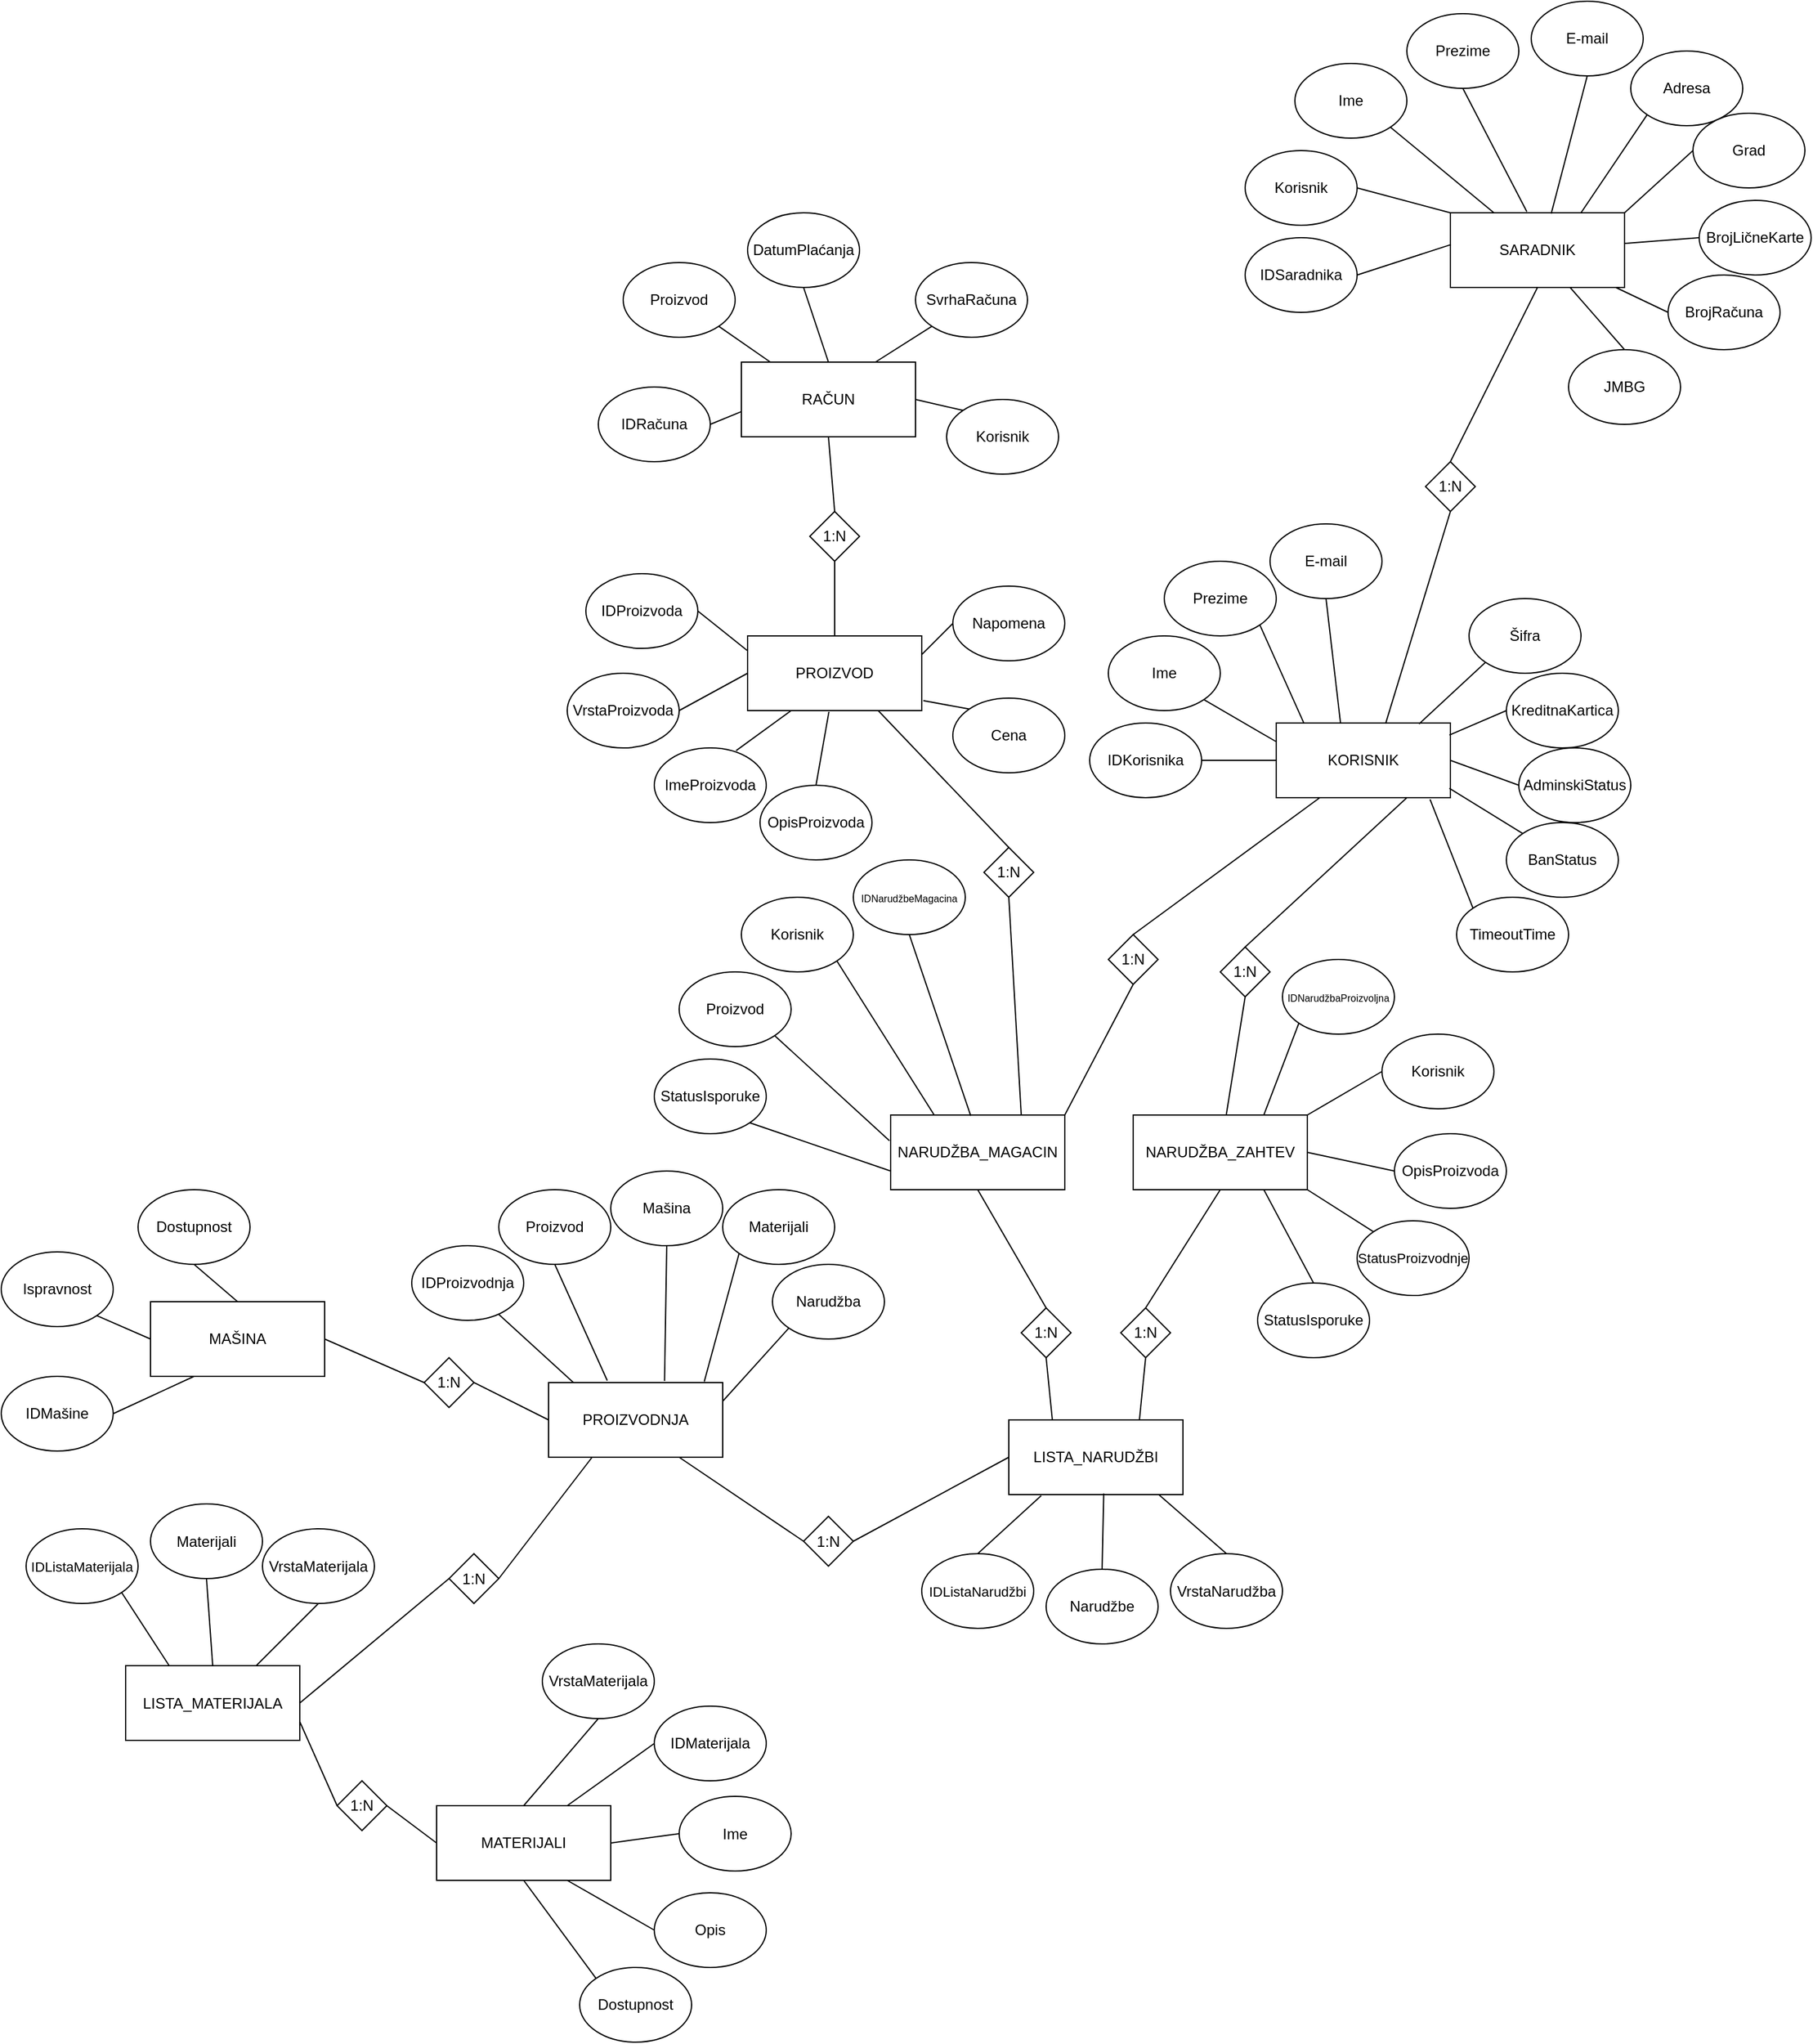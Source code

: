 <mxfile version="20.8.10" type="device"><diagram name="Page-1" id="t0myvGA0SEPNwFeD5bB6"><mxGraphModel dx="2044" dy="1824" grid="1" gridSize="10" guides="1" tooltips="1" connect="1" arrows="1" fold="1" page="1" pageScale="1" pageWidth="850" pageHeight="1100" math="0" shadow="0"><root><mxCell id="0"/><mxCell id="1" parent="0"/><mxCell id="SS_QDRXhRAJ2MUEKOuem-26" style="edgeStyle=none;rounded=0;orthogonalLoop=1;jettySize=auto;html=1;exitX=1;exitY=0.5;exitDx=0;exitDy=0;entryX=0;entryY=0.5;entryDx=0;entryDy=0;fontSize=11;endArrow=none;endFill=0;" parent="1" source="SS_QDRXhRAJ2MUEKOuem-1" target="SS_QDRXhRAJ2MUEKOuem-25" edge="1"><mxGeometry relative="1" as="geometry"/></mxCell><mxCell id="SS_QDRXhRAJ2MUEKOuem-69" style="edgeStyle=none;rounded=0;orthogonalLoop=1;jettySize=auto;html=1;exitX=1;exitY=0.75;exitDx=0;exitDy=0;entryX=0;entryY=0.5;entryDx=0;entryDy=0;fontSize=11;endArrow=none;endFill=0;" parent="1" source="SS_QDRXhRAJ2MUEKOuem-1" target="SS_QDRXhRAJ2MUEKOuem-68" edge="1"><mxGeometry relative="1" as="geometry"/></mxCell><mxCell id="SS_QDRXhRAJ2MUEKOuem-1" value="LISTA_MATERIJALA" style="rounded=0;whiteSpace=wrap;html=1;" parent="1" vertex="1"><mxGeometry x="-400" y="357.5" width="140" height="60" as="geometry"/></mxCell><mxCell id="SS_QDRXhRAJ2MUEKOuem-5" style="rounded=0;orthogonalLoop=1;jettySize=auto;html=1;exitX=1;exitY=1;exitDx=0;exitDy=0;entryX=0.25;entryY=0;entryDx=0;entryDy=0;endArrow=none;endFill=0;" parent="1" source="SS_QDRXhRAJ2MUEKOuem-2" target="SS_QDRXhRAJ2MUEKOuem-1" edge="1"><mxGeometry relative="1" as="geometry"/></mxCell><mxCell id="SS_QDRXhRAJ2MUEKOuem-2" value="&lt;font style=&quot;font-size: 11px;&quot;&gt;IDListaMaterijala&lt;/font&gt;" style="ellipse;whiteSpace=wrap;html=1;" parent="1" vertex="1"><mxGeometry x="-480" y="247.5" width="90" height="60" as="geometry"/></mxCell><mxCell id="SS_QDRXhRAJ2MUEKOuem-6" style="edgeStyle=none;rounded=0;orthogonalLoop=1;jettySize=auto;html=1;exitX=0.5;exitY=1;exitDx=0;exitDy=0;entryX=0.5;entryY=0;entryDx=0;entryDy=0;endArrow=none;endFill=0;" parent="1" source="SS_QDRXhRAJ2MUEKOuem-3" target="SS_QDRXhRAJ2MUEKOuem-1" edge="1"><mxGeometry relative="1" as="geometry"/></mxCell><mxCell id="SS_QDRXhRAJ2MUEKOuem-3" value="Materijali" style="ellipse;whiteSpace=wrap;html=1;" parent="1" vertex="1"><mxGeometry x="-380" y="227.5" width="90" height="60" as="geometry"/></mxCell><mxCell id="SS_QDRXhRAJ2MUEKOuem-7" style="edgeStyle=none;rounded=0;orthogonalLoop=1;jettySize=auto;html=1;exitX=0.5;exitY=1;exitDx=0;exitDy=0;entryX=0.75;entryY=0;entryDx=0;entryDy=0;endArrow=none;endFill=0;" parent="1" source="SS_QDRXhRAJ2MUEKOuem-4" target="SS_QDRXhRAJ2MUEKOuem-1" edge="1"><mxGeometry relative="1" as="geometry"/></mxCell><mxCell id="SS_QDRXhRAJ2MUEKOuem-4" value="VrstaMaterijala" style="ellipse;whiteSpace=wrap;html=1;" parent="1" vertex="1"><mxGeometry x="-290" y="247.5" width="90" height="60" as="geometry"/></mxCell><mxCell id="SS_QDRXhRAJ2MUEKOuem-28" style="edgeStyle=none;rounded=0;orthogonalLoop=1;jettySize=auto;html=1;exitX=1;exitY=0.5;exitDx=0;exitDy=0;entryX=0;entryY=0.5;entryDx=0;entryDy=0;fontSize=11;endArrow=none;endFill=0;" parent="1" source="SS_QDRXhRAJ2MUEKOuem-13" target="SS_QDRXhRAJ2MUEKOuem-23" edge="1"><mxGeometry relative="1" as="geometry"/></mxCell><mxCell id="SS_QDRXhRAJ2MUEKOuem-13" value="MAŠINA" style="rounded=0;whiteSpace=wrap;html=1;" parent="1" vertex="1"><mxGeometry x="-380" y="65" width="140" height="60" as="geometry"/></mxCell><mxCell id="SS_QDRXhRAJ2MUEKOuem-22" style="edgeStyle=none;rounded=0;orthogonalLoop=1;jettySize=auto;html=1;exitX=1;exitY=0.5;exitDx=0;exitDy=0;entryX=0.25;entryY=1;entryDx=0;entryDy=0;fontSize=11;endArrow=none;endFill=0;" parent="1" source="SS_QDRXhRAJ2MUEKOuem-15" target="SS_QDRXhRAJ2MUEKOuem-13" edge="1"><mxGeometry relative="1" as="geometry"/></mxCell><mxCell id="SS_QDRXhRAJ2MUEKOuem-15" value="IDMašine" style="ellipse;whiteSpace=wrap;html=1;" parent="1" vertex="1"><mxGeometry x="-500" y="125" width="90" height="60" as="geometry"/></mxCell><mxCell id="SS_QDRXhRAJ2MUEKOuem-21" style="edgeStyle=none;rounded=0;orthogonalLoop=1;jettySize=auto;html=1;exitX=1;exitY=1;exitDx=0;exitDy=0;entryX=0;entryY=0.5;entryDx=0;entryDy=0;fontSize=11;endArrow=none;endFill=0;" parent="1" source="SS_QDRXhRAJ2MUEKOuem-17" target="SS_QDRXhRAJ2MUEKOuem-13" edge="1"><mxGeometry relative="1" as="geometry"/></mxCell><mxCell id="SS_QDRXhRAJ2MUEKOuem-17" value="Ispravnost" style="ellipse;whiteSpace=wrap;html=1;" parent="1" vertex="1"><mxGeometry x="-500" y="25" width="90" height="60" as="geometry"/></mxCell><mxCell id="SS_QDRXhRAJ2MUEKOuem-20" style="edgeStyle=none;rounded=0;orthogonalLoop=1;jettySize=auto;html=1;exitX=0.5;exitY=1;exitDx=0;exitDy=0;entryX=0.5;entryY=0;entryDx=0;entryDy=0;fontSize=11;endArrow=none;endFill=0;" parent="1" source="SS_QDRXhRAJ2MUEKOuem-19" target="SS_QDRXhRAJ2MUEKOuem-13" edge="1"><mxGeometry relative="1" as="geometry"/></mxCell><mxCell id="SS_QDRXhRAJ2MUEKOuem-19" value="Dostupnost" style="ellipse;whiteSpace=wrap;html=1;" parent="1" vertex="1"><mxGeometry x="-390" y="-25" width="90" height="60" as="geometry"/></mxCell><mxCell id="SS_QDRXhRAJ2MUEKOuem-29" style="edgeStyle=none;rounded=0;orthogonalLoop=1;jettySize=auto;html=1;exitX=1;exitY=0.5;exitDx=0;exitDy=0;entryX=0;entryY=0.5;entryDx=0;entryDy=0;fontSize=11;endArrow=none;endFill=0;" parent="1" source="SS_QDRXhRAJ2MUEKOuem-23" target="SS_QDRXhRAJ2MUEKOuem-24" edge="1"><mxGeometry relative="1" as="geometry"/></mxCell><mxCell id="SS_QDRXhRAJ2MUEKOuem-23" value="1:N" style="rhombus;whiteSpace=wrap;html=1;" parent="1" vertex="1"><mxGeometry x="-160" y="110" width="40" height="40" as="geometry"/></mxCell><mxCell id="SS_QDRXhRAJ2MUEKOuem-24" value="PROIZVODNJA" style="rounded=0;whiteSpace=wrap;html=1;" parent="1" vertex="1"><mxGeometry x="-60" y="130" width="140" height="60" as="geometry"/></mxCell><mxCell id="SS_QDRXhRAJ2MUEKOuem-27" style="edgeStyle=none;rounded=0;orthogonalLoop=1;jettySize=auto;html=1;exitX=1;exitY=0.5;exitDx=0;exitDy=0;entryX=0.25;entryY=1;entryDx=0;entryDy=0;fontSize=11;endArrow=none;endFill=0;" parent="1" source="SS_QDRXhRAJ2MUEKOuem-25" target="SS_QDRXhRAJ2MUEKOuem-24" edge="1"><mxGeometry relative="1" as="geometry"/></mxCell><mxCell id="SS_QDRXhRAJ2MUEKOuem-25" value="1:N" style="rhombus;whiteSpace=wrap;html=1;" parent="1" vertex="1"><mxGeometry x="-140" y="267.5" width="40" height="40" as="geometry"/></mxCell><mxCell id="SS_QDRXhRAJ2MUEKOuem-30" value="LISTA_NARUDŽBI" style="rounded=0;whiteSpace=wrap;html=1;" parent="1" vertex="1"><mxGeometry x="310" y="160" width="140" height="60" as="geometry"/></mxCell><mxCell id="SS_QDRXhRAJ2MUEKOuem-37" style="rounded=0;orthogonalLoop=1;jettySize=auto;html=1;exitX=0.769;exitY=0.908;exitDx=0;exitDy=0;entryX=0.143;entryY=0;entryDx=0;entryDy=0;entryPerimeter=0;endArrow=none;endFill=0;exitPerimeter=0;" parent="1" source="SS_QDRXhRAJ2MUEKOuem-33" target="SS_QDRXhRAJ2MUEKOuem-24" edge="1"><mxGeometry relative="1" as="geometry"/></mxCell><mxCell id="SS_QDRXhRAJ2MUEKOuem-33" value="IDProizvodnja" style="ellipse;whiteSpace=wrap;html=1;" parent="1" vertex="1"><mxGeometry x="-170" y="20" width="90" height="60" as="geometry"/></mxCell><mxCell id="SS_QDRXhRAJ2MUEKOuem-38" style="edgeStyle=none;rounded=0;orthogonalLoop=1;jettySize=auto;html=1;exitX=0.5;exitY=1;exitDx=0;exitDy=0;entryX=0.337;entryY=-0.027;entryDx=0;entryDy=0;entryPerimeter=0;endArrow=none;endFill=0;" parent="1" source="SS_QDRXhRAJ2MUEKOuem-34" target="SS_QDRXhRAJ2MUEKOuem-24" edge="1"><mxGeometry relative="1" as="geometry"/></mxCell><mxCell id="SS_QDRXhRAJ2MUEKOuem-34" value="Proizvod" style="ellipse;whiteSpace=wrap;html=1;" parent="1" vertex="1"><mxGeometry x="-100" y="-25" width="90" height="60" as="geometry"/></mxCell><mxCell id="SS_QDRXhRAJ2MUEKOuem-39" style="edgeStyle=none;rounded=0;orthogonalLoop=1;jettySize=auto;html=1;exitX=0.5;exitY=1;exitDx=0;exitDy=0;entryX=0.666;entryY=-0.02;entryDx=0;entryDy=0;entryPerimeter=0;endArrow=none;endFill=0;" parent="1" source="SS_QDRXhRAJ2MUEKOuem-35" target="SS_QDRXhRAJ2MUEKOuem-24" edge="1"><mxGeometry relative="1" as="geometry"/></mxCell><mxCell id="SS_QDRXhRAJ2MUEKOuem-35" value="Mašina" style="ellipse;whiteSpace=wrap;html=1;" parent="1" vertex="1"><mxGeometry x="-10" y="-40" width="90" height="60" as="geometry"/></mxCell><mxCell id="SS_QDRXhRAJ2MUEKOuem-42" style="edgeStyle=none;rounded=0;orthogonalLoop=1;jettySize=auto;html=1;exitX=0;exitY=1;exitDx=0;exitDy=0;entryX=0.894;entryY=-0.013;entryDx=0;entryDy=0;entryPerimeter=0;endArrow=none;endFill=0;" parent="1" source="SS_QDRXhRAJ2MUEKOuem-36" target="SS_QDRXhRAJ2MUEKOuem-24" edge="1"><mxGeometry relative="1" as="geometry"/></mxCell><mxCell id="SS_QDRXhRAJ2MUEKOuem-36" value="Materijali" style="ellipse;whiteSpace=wrap;html=1;" parent="1" vertex="1"><mxGeometry x="80" y="-25" width="90" height="60" as="geometry"/></mxCell><mxCell id="SS_QDRXhRAJ2MUEKOuem-44" style="edgeStyle=none;rounded=0;orthogonalLoop=1;jettySize=auto;html=1;exitX=0;exitY=1;exitDx=0;exitDy=0;entryX=1;entryY=0.25;entryDx=0;entryDy=0;endArrow=none;endFill=0;" parent="1" source="SS_QDRXhRAJ2MUEKOuem-43" target="SS_QDRXhRAJ2MUEKOuem-24" edge="1"><mxGeometry relative="1" as="geometry"/></mxCell><mxCell id="SS_QDRXhRAJ2MUEKOuem-43" value="Narudžba" style="ellipse;whiteSpace=wrap;html=1;" parent="1" vertex="1"><mxGeometry x="120" y="35" width="90" height="60" as="geometry"/></mxCell><mxCell id="SS_QDRXhRAJ2MUEKOuem-47" style="edgeStyle=none;rounded=0;orthogonalLoop=1;jettySize=auto;html=1;exitX=0;exitY=0.5;exitDx=0;exitDy=0;entryX=0.75;entryY=1;entryDx=0;entryDy=0;endArrow=none;endFill=0;" parent="1" source="SS_QDRXhRAJ2MUEKOuem-45" target="SS_QDRXhRAJ2MUEKOuem-24" edge="1"><mxGeometry relative="1" as="geometry"/></mxCell><mxCell id="SS_QDRXhRAJ2MUEKOuem-48" style="edgeStyle=none;rounded=0;orthogonalLoop=1;jettySize=auto;html=1;exitX=1;exitY=0.5;exitDx=0;exitDy=0;entryX=0;entryY=0.5;entryDx=0;entryDy=0;endArrow=none;endFill=0;" parent="1" source="SS_QDRXhRAJ2MUEKOuem-45" target="SS_QDRXhRAJ2MUEKOuem-30" edge="1"><mxGeometry relative="1" as="geometry"/></mxCell><mxCell id="SS_QDRXhRAJ2MUEKOuem-45" value="1:N" style="rhombus;whiteSpace=wrap;html=1;" parent="1" vertex="1"><mxGeometry x="145" y="237.5" width="40" height="40" as="geometry"/></mxCell><mxCell id="SS_QDRXhRAJ2MUEKOuem-111" style="edgeStyle=none;rounded=0;orthogonalLoop=1;jettySize=auto;html=1;exitX=0.5;exitY=0;exitDx=0;exitDy=0;entryX=0.25;entryY=1;entryDx=0;entryDy=0;fontSize=8;endArrow=none;endFill=0;" parent="1" source="SS_QDRXhRAJ2MUEKOuem-46" target="SS_QDRXhRAJ2MUEKOuem-104" edge="1"><mxGeometry relative="1" as="geometry"/></mxCell><mxCell id="SS_QDRXhRAJ2MUEKOuem-115" style="edgeStyle=none;rounded=0;orthogonalLoop=1;jettySize=auto;html=1;exitX=0.5;exitY=1;exitDx=0;exitDy=0;entryX=1;entryY=0;entryDx=0;entryDy=0;fontSize=8;endArrow=none;endFill=0;" parent="1" source="SS_QDRXhRAJ2MUEKOuem-46" target="SS_QDRXhRAJ2MUEKOuem-55" edge="1"><mxGeometry relative="1" as="geometry"/></mxCell><mxCell id="SS_QDRXhRAJ2MUEKOuem-46" value="1:N" style="rhombus;whiteSpace=wrap;html=1;" parent="1" vertex="1"><mxGeometry x="390" y="-230" width="40" height="40" as="geometry"/></mxCell><mxCell id="SS_QDRXhRAJ2MUEKOuem-52" style="edgeStyle=none;rounded=0;orthogonalLoop=1;jettySize=auto;html=1;exitX=0.5;exitY=0;exitDx=0;exitDy=0;entryX=0.186;entryY=1.014;entryDx=0;entryDy=0;entryPerimeter=0;endArrow=none;endFill=0;" parent="1" source="SS_QDRXhRAJ2MUEKOuem-49" target="SS_QDRXhRAJ2MUEKOuem-30" edge="1"><mxGeometry relative="1" as="geometry"/></mxCell><mxCell id="SS_QDRXhRAJ2MUEKOuem-49" value="&lt;font style=&quot;font-size: 11px;&quot;&gt;IDListaNarudžbi&lt;/font&gt;" style="ellipse;whiteSpace=wrap;html=1;" parent="1" vertex="1"><mxGeometry x="240" y="267.5" width="90" height="60" as="geometry"/></mxCell><mxCell id="SS_QDRXhRAJ2MUEKOuem-53" style="edgeStyle=none;rounded=0;orthogonalLoop=1;jettySize=auto;html=1;exitX=0.5;exitY=0;exitDx=0;exitDy=0;entryX=0.545;entryY=0.986;entryDx=0;entryDy=0;entryPerimeter=0;endArrow=none;endFill=0;" parent="1" source="SS_QDRXhRAJ2MUEKOuem-50" target="SS_QDRXhRAJ2MUEKOuem-30" edge="1"><mxGeometry relative="1" as="geometry"/></mxCell><mxCell id="SS_QDRXhRAJ2MUEKOuem-50" value="Narudžbe" style="ellipse;whiteSpace=wrap;html=1;" parent="1" vertex="1"><mxGeometry x="340" y="280" width="90" height="60" as="geometry"/></mxCell><mxCell id="SS_QDRXhRAJ2MUEKOuem-54" style="edgeStyle=none;rounded=0;orthogonalLoop=1;jettySize=auto;html=1;exitX=0.5;exitY=0;exitDx=0;exitDy=0;entryX=0.863;entryY=1.005;entryDx=0;entryDy=0;entryPerimeter=0;endArrow=none;endFill=0;" parent="1" source="SS_QDRXhRAJ2MUEKOuem-51" target="SS_QDRXhRAJ2MUEKOuem-30" edge="1"><mxGeometry relative="1" as="geometry"/></mxCell><mxCell id="SS_QDRXhRAJ2MUEKOuem-51" value="VrstaNarudžba" style="ellipse;whiteSpace=wrap;html=1;" parent="1" vertex="1"><mxGeometry x="440" y="267.5" width="90" height="60" as="geometry"/></mxCell><mxCell id="SS_QDRXhRAJ2MUEKOuem-78" style="edgeStyle=none;rounded=0;orthogonalLoop=1;jettySize=auto;html=1;exitX=0.5;exitY=1;exitDx=0;exitDy=0;entryX=0.5;entryY=0;entryDx=0;entryDy=0;fontSize=11;endArrow=none;endFill=0;" parent="1" source="SS_QDRXhRAJ2MUEKOuem-55" target="SS_QDRXhRAJ2MUEKOuem-77" edge="1"><mxGeometry relative="1" as="geometry"/></mxCell><mxCell id="SS_QDRXhRAJ2MUEKOuem-55" value="NARUDŽBA_MAGACIN" style="rounded=0;whiteSpace=wrap;html=1;" parent="1" vertex="1"><mxGeometry x="215" y="-85" width="140" height="60" as="geometry"/></mxCell><mxCell id="SS_QDRXhRAJ2MUEKOuem-56" value="MATERIJALI" style="rounded=0;whiteSpace=wrap;html=1;" parent="1" vertex="1"><mxGeometry x="-150" y="470" width="140" height="60" as="geometry"/></mxCell><mxCell id="SS_QDRXhRAJ2MUEKOuem-72" style="edgeStyle=none;rounded=0;orthogonalLoop=1;jettySize=auto;html=1;exitX=0;exitY=0.5;exitDx=0;exitDy=0;entryX=0.75;entryY=0;entryDx=0;entryDy=0;fontSize=11;endArrow=none;endFill=0;" parent="1" source="SS_QDRXhRAJ2MUEKOuem-58" target="SS_QDRXhRAJ2MUEKOuem-56" edge="1"><mxGeometry relative="1" as="geometry"/></mxCell><mxCell id="SS_QDRXhRAJ2MUEKOuem-58" value="IDMaterijala" style="ellipse;whiteSpace=wrap;html=1;" parent="1" vertex="1"><mxGeometry x="25" y="390" width="90" height="60" as="geometry"/></mxCell><mxCell id="SS_QDRXhRAJ2MUEKOuem-71" style="edgeStyle=none;rounded=0;orthogonalLoop=1;jettySize=auto;html=1;exitX=0.5;exitY=1;exitDx=0;exitDy=0;entryX=0.5;entryY=0;entryDx=0;entryDy=0;fontSize=11;endArrow=none;endFill=0;" parent="1" source="SS_QDRXhRAJ2MUEKOuem-60" target="SS_QDRXhRAJ2MUEKOuem-56" edge="1"><mxGeometry relative="1" as="geometry"/></mxCell><mxCell id="SS_QDRXhRAJ2MUEKOuem-60" value="VrstaMaterijala" style="ellipse;whiteSpace=wrap;html=1;" parent="1" vertex="1"><mxGeometry x="-65" y="340" width="90" height="60" as="geometry"/></mxCell><mxCell id="SS_QDRXhRAJ2MUEKOuem-73" style="edgeStyle=none;rounded=0;orthogonalLoop=1;jettySize=auto;html=1;exitX=0;exitY=0.5;exitDx=0;exitDy=0;entryX=1;entryY=0.5;entryDx=0;entryDy=0;fontSize=11;endArrow=none;endFill=0;" parent="1" source="SS_QDRXhRAJ2MUEKOuem-62" target="SS_QDRXhRAJ2MUEKOuem-56" edge="1"><mxGeometry relative="1" as="geometry"/></mxCell><mxCell id="SS_QDRXhRAJ2MUEKOuem-62" value="Ime" style="ellipse;whiteSpace=wrap;html=1;" parent="1" vertex="1"><mxGeometry x="45" y="462.5" width="90" height="60" as="geometry"/></mxCell><mxCell id="SS_QDRXhRAJ2MUEKOuem-74" style="edgeStyle=none;rounded=0;orthogonalLoop=1;jettySize=auto;html=1;exitX=0;exitY=0.5;exitDx=0;exitDy=0;entryX=0.75;entryY=1;entryDx=0;entryDy=0;fontSize=11;endArrow=none;endFill=0;" parent="1" source="SS_QDRXhRAJ2MUEKOuem-64" target="SS_QDRXhRAJ2MUEKOuem-56" edge="1"><mxGeometry relative="1" as="geometry"/></mxCell><mxCell id="SS_QDRXhRAJ2MUEKOuem-64" value="Opis" style="ellipse;whiteSpace=wrap;html=1;" parent="1" vertex="1"><mxGeometry x="25" y="540" width="90" height="60" as="geometry"/></mxCell><mxCell id="SS_QDRXhRAJ2MUEKOuem-75" style="edgeStyle=none;rounded=0;orthogonalLoop=1;jettySize=auto;html=1;exitX=0;exitY=0;exitDx=0;exitDy=0;entryX=0.5;entryY=1;entryDx=0;entryDy=0;fontSize=11;endArrow=none;endFill=0;" parent="1" source="SS_QDRXhRAJ2MUEKOuem-66" target="SS_QDRXhRAJ2MUEKOuem-56" edge="1"><mxGeometry relative="1" as="geometry"/></mxCell><mxCell id="SS_QDRXhRAJ2MUEKOuem-66" value="Dostupnost" style="ellipse;whiteSpace=wrap;html=1;" parent="1" vertex="1"><mxGeometry x="-35" y="600" width="90" height="60" as="geometry"/></mxCell><mxCell id="SS_QDRXhRAJ2MUEKOuem-70" style="edgeStyle=none;rounded=0;orthogonalLoop=1;jettySize=auto;html=1;exitX=1;exitY=0.5;exitDx=0;exitDy=0;entryX=0;entryY=0.5;entryDx=0;entryDy=0;fontSize=11;endArrow=none;endFill=0;" parent="1" source="SS_QDRXhRAJ2MUEKOuem-68" target="SS_QDRXhRAJ2MUEKOuem-56" edge="1"><mxGeometry relative="1" as="geometry"/></mxCell><mxCell id="SS_QDRXhRAJ2MUEKOuem-68" value="1:N" style="rhombus;whiteSpace=wrap;html=1;" parent="1" vertex="1"><mxGeometry x="-230" y="450" width="40" height="40" as="geometry"/></mxCell><mxCell id="SS_QDRXhRAJ2MUEKOuem-76" value="NARUDŽBA_ZAHTEV" style="rounded=0;whiteSpace=wrap;html=1;" parent="1" vertex="1"><mxGeometry x="410" y="-85" width="140" height="60" as="geometry"/></mxCell><mxCell id="SS_QDRXhRAJ2MUEKOuem-79" style="edgeStyle=none;rounded=0;orthogonalLoop=1;jettySize=auto;html=1;exitX=0.5;exitY=1;exitDx=0;exitDy=0;entryX=0.25;entryY=0;entryDx=0;entryDy=0;fontSize=11;endArrow=none;endFill=0;" parent="1" source="SS_QDRXhRAJ2MUEKOuem-77" target="SS_QDRXhRAJ2MUEKOuem-30" edge="1"><mxGeometry relative="1" as="geometry"/></mxCell><mxCell id="SS_QDRXhRAJ2MUEKOuem-77" value="1:N" style="rhombus;whiteSpace=wrap;html=1;" parent="1" vertex="1"><mxGeometry x="320" y="70" width="40" height="40" as="geometry"/></mxCell><mxCell id="SS_QDRXhRAJ2MUEKOuem-81" style="edgeStyle=none;rounded=0;orthogonalLoop=1;jettySize=auto;html=1;exitX=0.5;exitY=1;exitDx=0;exitDy=0;entryX=0.75;entryY=0;entryDx=0;entryDy=0;fontSize=11;endArrow=none;endFill=0;" parent="1" source="SS_QDRXhRAJ2MUEKOuem-80" target="SS_QDRXhRAJ2MUEKOuem-30" edge="1"><mxGeometry relative="1" as="geometry"/></mxCell><mxCell id="SS_QDRXhRAJ2MUEKOuem-82" style="edgeStyle=none;rounded=0;orthogonalLoop=1;jettySize=auto;html=1;exitX=0.5;exitY=0;exitDx=0;exitDy=0;entryX=0.5;entryY=1;entryDx=0;entryDy=0;fontSize=11;endArrow=none;endFill=0;" parent="1" source="SS_QDRXhRAJ2MUEKOuem-80" target="SS_QDRXhRAJ2MUEKOuem-76" edge="1"><mxGeometry relative="1" as="geometry"/></mxCell><mxCell id="SS_QDRXhRAJ2MUEKOuem-80" value="1:N" style="rhombus;whiteSpace=wrap;html=1;" parent="1" vertex="1"><mxGeometry x="400" y="70" width="40" height="40" as="geometry"/></mxCell><mxCell id="SS_QDRXhRAJ2MUEKOuem-94" style="edgeStyle=none;rounded=0;orthogonalLoop=1;jettySize=auto;html=1;exitX=0;exitY=1;exitDx=0;exitDy=0;entryX=0.75;entryY=0;entryDx=0;entryDy=0;fontSize=11;endArrow=none;endFill=0;" parent="1" source="SS_QDRXhRAJ2MUEKOuem-83" target="SS_QDRXhRAJ2MUEKOuem-76" edge="1"><mxGeometry relative="1" as="geometry"/></mxCell><mxCell id="SS_QDRXhRAJ2MUEKOuem-83" value="&lt;font style=&quot;font-size: 8px;&quot;&gt;IDNarudžbaProizvoljna&lt;/font&gt;" style="ellipse;whiteSpace=wrap;html=1;" parent="1" vertex="1"><mxGeometry x="530" y="-210" width="90" height="60" as="geometry"/></mxCell><mxCell id="SS_QDRXhRAJ2MUEKOuem-93" style="edgeStyle=none;rounded=0;orthogonalLoop=1;jettySize=auto;html=1;exitX=0;exitY=0.5;exitDx=0;exitDy=0;entryX=1;entryY=0;entryDx=0;entryDy=0;fontSize=11;endArrow=none;endFill=0;" parent="1" source="SS_QDRXhRAJ2MUEKOuem-86" target="SS_QDRXhRAJ2MUEKOuem-76" edge="1"><mxGeometry relative="1" as="geometry"/></mxCell><mxCell id="SS_QDRXhRAJ2MUEKOuem-86" value="Korisnik" style="ellipse;whiteSpace=wrap;html=1;" parent="1" vertex="1"><mxGeometry x="610" y="-150" width="90" height="60" as="geometry"/></mxCell><mxCell id="SS_QDRXhRAJ2MUEKOuem-92" style="edgeStyle=none;rounded=0;orthogonalLoop=1;jettySize=auto;html=1;exitX=0;exitY=0.5;exitDx=0;exitDy=0;entryX=1;entryY=0.5;entryDx=0;entryDy=0;fontSize=11;endArrow=none;endFill=0;" parent="1" source="SS_QDRXhRAJ2MUEKOuem-87" target="SS_QDRXhRAJ2MUEKOuem-76" edge="1"><mxGeometry relative="1" as="geometry"/></mxCell><mxCell id="SS_QDRXhRAJ2MUEKOuem-87" value="OpisProizvoda" style="ellipse;whiteSpace=wrap;html=1;" parent="1" vertex="1"><mxGeometry x="620" y="-70" width="90" height="60" as="geometry"/></mxCell><mxCell id="SS_QDRXhRAJ2MUEKOuem-91" style="edgeStyle=none;rounded=0;orthogonalLoop=1;jettySize=auto;html=1;exitX=0;exitY=0;exitDx=0;exitDy=0;entryX=1;entryY=1;entryDx=0;entryDy=0;fontSize=11;endArrow=none;endFill=0;" parent="1" source="SS_QDRXhRAJ2MUEKOuem-88" target="SS_QDRXhRAJ2MUEKOuem-76" edge="1"><mxGeometry relative="1" as="geometry"/></mxCell><mxCell id="SS_QDRXhRAJ2MUEKOuem-88" value="&lt;font style=&quot;font-size: 11px;&quot;&gt;StatusProizvodnje&lt;/font&gt;" style="ellipse;whiteSpace=wrap;html=1;" parent="1" vertex="1"><mxGeometry x="590" width="90" height="60" as="geometry"/></mxCell><mxCell id="SS_QDRXhRAJ2MUEKOuem-90" style="edgeStyle=none;rounded=0;orthogonalLoop=1;jettySize=auto;html=1;exitX=0.5;exitY=0;exitDx=0;exitDy=0;entryX=0.75;entryY=1;entryDx=0;entryDy=0;fontSize=11;endArrow=none;endFill=0;" parent="1" source="SS_QDRXhRAJ2MUEKOuem-89" target="SS_QDRXhRAJ2MUEKOuem-76" edge="1"><mxGeometry relative="1" as="geometry"/></mxCell><mxCell id="SS_QDRXhRAJ2MUEKOuem-89" value="StatusIsporuke" style="ellipse;whiteSpace=wrap;html=1;" parent="1" vertex="1"><mxGeometry x="510" y="50" width="90" height="60" as="geometry"/></mxCell><mxCell id="SS_QDRXhRAJ2MUEKOuem-99" style="edgeStyle=none;rounded=0;orthogonalLoop=1;jettySize=auto;html=1;exitX=1;exitY=1;exitDx=0;exitDy=0;entryX=0;entryY=0.75;entryDx=0;entryDy=0;fontSize=8;endArrow=none;endFill=0;" parent="1" source="SS_QDRXhRAJ2MUEKOuem-95" target="SS_QDRXhRAJ2MUEKOuem-55" edge="1"><mxGeometry relative="1" as="geometry"/></mxCell><mxCell id="SS_QDRXhRAJ2MUEKOuem-95" value="StatusIsporuke" style="ellipse;whiteSpace=wrap;html=1;" parent="1" vertex="1"><mxGeometry x="25" y="-130" width="90" height="60" as="geometry"/></mxCell><mxCell id="SS_QDRXhRAJ2MUEKOuem-100" style="edgeStyle=none;rounded=0;orthogonalLoop=1;jettySize=auto;html=1;exitX=1;exitY=1;exitDx=0;exitDy=0;entryX=-0.007;entryY=0.344;entryDx=0;entryDy=0;entryPerimeter=0;fontSize=8;endArrow=none;endFill=0;" parent="1" source="SS_QDRXhRAJ2MUEKOuem-96" target="SS_QDRXhRAJ2MUEKOuem-55" edge="1"><mxGeometry relative="1" as="geometry"/></mxCell><mxCell id="SS_QDRXhRAJ2MUEKOuem-96" value="Proizvod" style="ellipse;whiteSpace=wrap;html=1;" parent="1" vertex="1"><mxGeometry x="45" y="-200" width="90" height="60" as="geometry"/></mxCell><mxCell id="SS_QDRXhRAJ2MUEKOuem-101" style="edgeStyle=none;rounded=0;orthogonalLoop=1;jettySize=auto;html=1;exitX=1;exitY=1;exitDx=0;exitDy=0;entryX=0.25;entryY=0;entryDx=0;entryDy=0;fontSize=8;endArrow=none;endFill=0;" parent="1" source="SS_QDRXhRAJ2MUEKOuem-97" target="SS_QDRXhRAJ2MUEKOuem-55" edge="1"><mxGeometry relative="1" as="geometry"/></mxCell><mxCell id="SS_QDRXhRAJ2MUEKOuem-97" value="Korisnik" style="ellipse;whiteSpace=wrap;html=1;" parent="1" vertex="1"><mxGeometry x="95" y="-260" width="90" height="60" as="geometry"/></mxCell><mxCell id="SS_QDRXhRAJ2MUEKOuem-102" style="edgeStyle=none;rounded=0;orthogonalLoop=1;jettySize=auto;html=1;exitX=0.5;exitY=1;exitDx=0;exitDy=0;entryX=0.46;entryY=0.011;entryDx=0;entryDy=0;entryPerimeter=0;fontSize=8;endArrow=none;endFill=0;" parent="1" source="SS_QDRXhRAJ2MUEKOuem-98" target="SS_QDRXhRAJ2MUEKOuem-55" edge="1"><mxGeometry relative="1" as="geometry"/></mxCell><mxCell id="SS_QDRXhRAJ2MUEKOuem-98" value="&lt;font style=&quot;font-size: 8px;&quot;&gt;IDNarudžbeMagacina&lt;/font&gt;" style="ellipse;whiteSpace=wrap;html=1;" parent="1" vertex="1"><mxGeometry x="185" y="-290" width="90" height="60" as="geometry"/></mxCell><mxCell id="SS_QDRXhRAJ2MUEKOuem-104" value="KORISNIK" style="rounded=0;whiteSpace=wrap;html=1;" parent="1" vertex="1"><mxGeometry x="525" y="-400" width="140" height="60" as="geometry"/></mxCell><mxCell id="SS_QDRXhRAJ2MUEKOuem-112" style="edgeStyle=none;rounded=0;orthogonalLoop=1;jettySize=auto;html=1;exitX=0.5;exitY=0;exitDx=0;exitDy=0;entryX=0.75;entryY=1;entryDx=0;entryDy=0;fontSize=8;endArrow=none;endFill=0;" parent="1" source="SS_QDRXhRAJ2MUEKOuem-108" target="SS_QDRXhRAJ2MUEKOuem-104" edge="1"><mxGeometry relative="1" as="geometry"/></mxCell><mxCell id="SS_QDRXhRAJ2MUEKOuem-113" style="edgeStyle=none;rounded=0;orthogonalLoop=1;jettySize=auto;html=1;exitX=0.5;exitY=1;exitDx=0;exitDy=0;fontSize=8;endArrow=none;endFill=0;" parent="1" source="SS_QDRXhRAJ2MUEKOuem-108" target="SS_QDRXhRAJ2MUEKOuem-76" edge="1"><mxGeometry relative="1" as="geometry"/></mxCell><mxCell id="SS_QDRXhRAJ2MUEKOuem-108" value="1:N" style="rhombus;whiteSpace=wrap;html=1;" parent="1" vertex="1"><mxGeometry x="480" y="-220" width="40" height="40" as="geometry"/></mxCell><mxCell id="SS_QDRXhRAJ2MUEKOuem-116" style="edgeStyle=none;rounded=0;orthogonalLoop=1;jettySize=auto;html=1;exitX=0.5;exitY=1;exitDx=0;exitDy=0;entryX=0.75;entryY=0;entryDx=0;entryDy=0;fontSize=8;endArrow=none;endFill=0;" parent="1" source="SS_QDRXhRAJ2MUEKOuem-114" target="SS_QDRXhRAJ2MUEKOuem-55" edge="1"><mxGeometry relative="1" as="geometry"/></mxCell><mxCell id="SS_QDRXhRAJ2MUEKOuem-114" value="1:N" style="rhombus;whiteSpace=wrap;html=1;" parent="1" vertex="1"><mxGeometry x="290" y="-300" width="40" height="40" as="geometry"/></mxCell><mxCell id="SS_QDRXhRAJ2MUEKOuem-120" style="edgeStyle=none;rounded=0;orthogonalLoop=1;jettySize=auto;html=1;exitX=0.75;exitY=1;exitDx=0;exitDy=0;entryX=0.5;entryY=0;entryDx=0;entryDy=0;fontSize=8;endArrow=none;endFill=0;" parent="1" source="SS_QDRXhRAJ2MUEKOuem-117" target="SS_QDRXhRAJ2MUEKOuem-114" edge="1"><mxGeometry relative="1" as="geometry"/></mxCell><mxCell id="SS_QDRXhRAJ2MUEKOuem-134" style="edgeStyle=none;rounded=0;orthogonalLoop=1;jettySize=auto;html=1;exitX=0.25;exitY=1;exitDx=0;exitDy=0;entryX=0.731;entryY=0.036;entryDx=0;entryDy=0;entryPerimeter=0;fontSize=8;endArrow=none;endFill=0;" parent="1" source="SS_QDRXhRAJ2MUEKOuem-117" target="SS_QDRXhRAJ2MUEKOuem-122" edge="1"><mxGeometry relative="1" as="geometry"/></mxCell><mxCell id="SS_QDRXhRAJ2MUEKOuem-117" value="PROIZVOD" style="rounded=0;whiteSpace=wrap;html=1;" parent="1" vertex="1"><mxGeometry x="100" y="-470" width="140" height="60" as="geometry"/></mxCell><mxCell id="SS_QDRXhRAJ2MUEKOuem-135" style="edgeStyle=none;rounded=0;orthogonalLoop=1;jettySize=auto;html=1;exitX=0.5;exitY=0;exitDx=0;exitDy=0;entryX=0.467;entryY=1.015;entryDx=0;entryDy=0;entryPerimeter=0;fontSize=8;endArrow=none;endFill=0;" parent="1" source="SS_QDRXhRAJ2MUEKOuem-121" target="SS_QDRXhRAJ2MUEKOuem-117" edge="1"><mxGeometry relative="1" as="geometry"/></mxCell><mxCell id="SS_QDRXhRAJ2MUEKOuem-121" value="OpisProizvoda" style="ellipse;whiteSpace=wrap;html=1;" parent="1" vertex="1"><mxGeometry x="110" y="-350" width="90" height="60" as="geometry"/></mxCell><mxCell id="SS_QDRXhRAJ2MUEKOuem-122" value="ImeProizvoda" style="ellipse;whiteSpace=wrap;html=1;" parent="1" vertex="1"><mxGeometry x="25" y="-380" width="90" height="60" as="geometry"/></mxCell><mxCell id="SS_QDRXhRAJ2MUEKOuem-130" style="edgeStyle=none;rounded=0;orthogonalLoop=1;jettySize=auto;html=1;exitX=1;exitY=0.5;exitDx=0;exitDy=0;entryX=0;entryY=0.5;entryDx=0;entryDy=0;fontSize=8;endArrow=none;endFill=0;" parent="1" source="SS_QDRXhRAJ2MUEKOuem-123" target="SS_QDRXhRAJ2MUEKOuem-117" edge="1"><mxGeometry relative="1" as="geometry"/></mxCell><mxCell id="SS_QDRXhRAJ2MUEKOuem-123" value="VrstaProizvoda" style="ellipse;whiteSpace=wrap;html=1;" parent="1" vertex="1"><mxGeometry x="-45" y="-440" width="90" height="60" as="geometry"/></mxCell><mxCell id="SS_QDRXhRAJ2MUEKOuem-131" style="edgeStyle=none;rounded=0;orthogonalLoop=1;jettySize=auto;html=1;exitX=1;exitY=0.5;exitDx=0;exitDy=0;entryX=-0.003;entryY=0.193;entryDx=0;entryDy=0;entryPerimeter=0;fontSize=8;endArrow=none;endFill=0;" parent="1" source="SS_QDRXhRAJ2MUEKOuem-124" target="SS_QDRXhRAJ2MUEKOuem-117" edge="1"><mxGeometry relative="1" as="geometry"/></mxCell><mxCell id="SS_QDRXhRAJ2MUEKOuem-124" value="IDProizvoda" style="ellipse;whiteSpace=wrap;html=1;" parent="1" vertex="1"><mxGeometry x="-30" y="-520" width="90" height="60" as="geometry"/></mxCell><mxCell id="SS_QDRXhRAJ2MUEKOuem-132" style="edgeStyle=none;rounded=0;orthogonalLoop=1;jettySize=auto;html=1;exitX=0;exitY=0;exitDx=0;exitDy=0;entryX=1.009;entryY=0.867;entryDx=0;entryDy=0;entryPerimeter=0;fontSize=8;endArrow=none;endFill=0;" parent="1" source="SS_QDRXhRAJ2MUEKOuem-125" target="SS_QDRXhRAJ2MUEKOuem-117" edge="1"><mxGeometry relative="1" as="geometry"/></mxCell><mxCell id="SS_QDRXhRAJ2MUEKOuem-125" value="Cena" style="ellipse;whiteSpace=wrap;html=1;" parent="1" vertex="1"><mxGeometry x="265" y="-420" width="90" height="60" as="geometry"/></mxCell><mxCell id="SS_QDRXhRAJ2MUEKOuem-133" style="edgeStyle=none;rounded=0;orthogonalLoop=1;jettySize=auto;html=1;exitX=0;exitY=0.5;exitDx=0;exitDy=0;entryX=1;entryY=0.25;entryDx=0;entryDy=0;fontSize=8;endArrow=none;endFill=0;" parent="1" source="SS_QDRXhRAJ2MUEKOuem-126" target="SS_QDRXhRAJ2MUEKOuem-117" edge="1"><mxGeometry relative="1" as="geometry"/></mxCell><mxCell id="SS_QDRXhRAJ2MUEKOuem-126" value="Napomena" style="ellipse;whiteSpace=wrap;html=1;" parent="1" vertex="1"><mxGeometry x="265" y="-510" width="90" height="60" as="geometry"/></mxCell><mxCell id="SS_QDRXhRAJ2MUEKOuem-136" value="RAČUN" style="rounded=0;whiteSpace=wrap;html=1;" parent="1" vertex="1"><mxGeometry x="95" y="-690" width="140" height="60" as="geometry"/></mxCell><mxCell id="SS_QDRXhRAJ2MUEKOuem-140" style="edgeStyle=none;rounded=0;orthogonalLoop=1;jettySize=auto;html=1;exitX=0.5;exitY=0;exitDx=0;exitDy=0;entryX=0.5;entryY=1;entryDx=0;entryDy=0;fontSize=8;endArrow=none;endFill=0;" parent="1" source="SS_QDRXhRAJ2MUEKOuem-139" target="SS_QDRXhRAJ2MUEKOuem-136" edge="1"><mxGeometry relative="1" as="geometry"/></mxCell><mxCell id="SS_QDRXhRAJ2MUEKOuem-141" style="edgeStyle=none;rounded=0;orthogonalLoop=1;jettySize=auto;html=1;exitX=0.5;exitY=1;exitDx=0;exitDy=0;entryX=0.5;entryY=0;entryDx=0;entryDy=0;fontSize=8;endArrow=none;endFill=0;" parent="1" source="SS_QDRXhRAJ2MUEKOuem-139" target="SS_QDRXhRAJ2MUEKOuem-117" edge="1"><mxGeometry relative="1" as="geometry"/></mxCell><mxCell id="SS_QDRXhRAJ2MUEKOuem-139" value="1:N" style="rhombus;whiteSpace=wrap;html=1;" parent="1" vertex="1"><mxGeometry x="150" y="-570" width="40" height="40" as="geometry"/></mxCell><mxCell id="SS_QDRXhRAJ2MUEKOuem-149" style="edgeStyle=none;rounded=0;orthogonalLoop=1;jettySize=auto;html=1;exitX=0.5;exitY=1;exitDx=0;exitDy=0;entryX=0.5;entryY=0;entryDx=0;entryDy=0;fontSize=8;endArrow=none;endFill=0;" parent="1" source="SS_QDRXhRAJ2MUEKOuem-142" target="SS_QDRXhRAJ2MUEKOuem-136" edge="1"><mxGeometry relative="1" as="geometry"/></mxCell><mxCell id="SS_QDRXhRAJ2MUEKOuem-142" value="DatumPlaćanja" style="ellipse;whiteSpace=wrap;html=1;" parent="1" vertex="1"><mxGeometry x="100" y="-810" width="90" height="60" as="geometry"/></mxCell><mxCell id="SS_QDRXhRAJ2MUEKOuem-148" style="edgeStyle=none;rounded=0;orthogonalLoop=1;jettySize=auto;html=1;exitX=1;exitY=1;exitDx=0;exitDy=0;entryX=0.168;entryY=0.002;entryDx=0;entryDy=0;entryPerimeter=0;fontSize=8;endArrow=none;endFill=0;" parent="1" source="SS_QDRXhRAJ2MUEKOuem-143" target="SS_QDRXhRAJ2MUEKOuem-136" edge="1"><mxGeometry relative="1" as="geometry"/></mxCell><mxCell id="SS_QDRXhRAJ2MUEKOuem-143" value="Proizvod" style="ellipse;whiteSpace=wrap;html=1;" parent="1" vertex="1"><mxGeometry y="-770" width="90" height="60" as="geometry"/></mxCell><mxCell id="SS_QDRXhRAJ2MUEKOuem-150" style="edgeStyle=none;rounded=0;orthogonalLoop=1;jettySize=auto;html=1;exitX=0;exitY=1;exitDx=0;exitDy=0;entryX=0.771;entryY=-0.002;entryDx=0;entryDy=0;entryPerimeter=0;fontSize=8;endArrow=none;endFill=0;" parent="1" source="SS_QDRXhRAJ2MUEKOuem-144" target="SS_QDRXhRAJ2MUEKOuem-136" edge="1"><mxGeometry relative="1" as="geometry"/></mxCell><mxCell id="SS_QDRXhRAJ2MUEKOuem-144" value="SvrhaRačuna" style="ellipse;whiteSpace=wrap;html=1;" parent="1" vertex="1"><mxGeometry x="235" y="-770" width="90" height="60" as="geometry"/></mxCell><mxCell id="SS_QDRXhRAJ2MUEKOuem-147" style="edgeStyle=none;rounded=0;orthogonalLoop=1;jettySize=auto;html=1;exitX=1;exitY=0.5;exitDx=0;exitDy=0;entryX=-0.003;entryY=0.666;entryDx=0;entryDy=0;entryPerimeter=0;fontSize=8;endArrow=none;endFill=0;" parent="1" source="SS_QDRXhRAJ2MUEKOuem-145" target="SS_QDRXhRAJ2MUEKOuem-136" edge="1"><mxGeometry relative="1" as="geometry"/></mxCell><mxCell id="SS_QDRXhRAJ2MUEKOuem-145" value="IDRačuna" style="ellipse;whiteSpace=wrap;html=1;" parent="1" vertex="1"><mxGeometry x="-20" y="-670" width="90" height="60" as="geometry"/></mxCell><mxCell id="SS_QDRXhRAJ2MUEKOuem-151" style="edgeStyle=none;rounded=0;orthogonalLoop=1;jettySize=auto;html=1;exitX=0;exitY=0;exitDx=0;exitDy=0;entryX=1;entryY=0.5;entryDx=0;entryDy=0;fontSize=8;endArrow=none;endFill=0;" parent="1" source="SS_QDRXhRAJ2MUEKOuem-146" target="SS_QDRXhRAJ2MUEKOuem-136" edge="1"><mxGeometry relative="1" as="geometry"/></mxCell><mxCell id="SS_QDRXhRAJ2MUEKOuem-146" value="Korisnik" style="ellipse;whiteSpace=wrap;html=1;" parent="1" vertex="1"><mxGeometry x="260" y="-660" width="90" height="60" as="geometry"/></mxCell><mxCell id="SS_QDRXhRAJ2MUEKOuem-165" style="edgeStyle=none;rounded=0;orthogonalLoop=1;jettySize=auto;html=1;exitX=0.5;exitY=1;exitDx=0;exitDy=0;entryX=0.369;entryY=0;entryDx=0;entryDy=0;entryPerimeter=0;fontSize=8;endArrow=none;endFill=0;" parent="1" source="SS_QDRXhRAJ2MUEKOuem-152" target="SS_QDRXhRAJ2MUEKOuem-104" edge="1"><mxGeometry relative="1" as="geometry"/></mxCell><mxCell id="SS_QDRXhRAJ2MUEKOuem-152" value="E-mail" style="ellipse;whiteSpace=wrap;html=1;" parent="1" vertex="1"><mxGeometry x="520" y="-560" width="90" height="60" as="geometry"/></mxCell><mxCell id="SS_QDRXhRAJ2MUEKOuem-166" style="edgeStyle=none;rounded=0;orthogonalLoop=1;jettySize=auto;html=1;exitX=0;exitY=1;exitDx=0;exitDy=0;entryX=0.82;entryY=0.013;entryDx=0;entryDy=0;entryPerimeter=0;fontSize=8;endArrow=none;endFill=0;" parent="1" source="SS_QDRXhRAJ2MUEKOuem-153" target="SS_QDRXhRAJ2MUEKOuem-104" edge="1"><mxGeometry relative="1" as="geometry"/></mxCell><mxCell id="SS_QDRXhRAJ2MUEKOuem-153" value="Šifra" style="ellipse;whiteSpace=wrap;html=1;" parent="1" vertex="1"><mxGeometry x="680" y="-500" width="90" height="60" as="geometry"/></mxCell><mxCell id="SS_QDRXhRAJ2MUEKOuem-167" style="edgeStyle=none;rounded=0;orthogonalLoop=1;jettySize=auto;html=1;exitX=0;exitY=0.5;exitDx=0;exitDy=0;entryX=0.994;entryY=0.161;entryDx=0;entryDy=0;entryPerimeter=0;fontSize=8;endArrow=none;endFill=0;" parent="1" source="SS_QDRXhRAJ2MUEKOuem-154" target="SS_QDRXhRAJ2MUEKOuem-104" edge="1"><mxGeometry relative="1" as="geometry"/></mxCell><mxCell id="SS_QDRXhRAJ2MUEKOuem-154" value="KreditnaKartica" style="ellipse;whiteSpace=wrap;html=1;" parent="1" vertex="1"><mxGeometry x="710" y="-440" width="90" height="60" as="geometry"/></mxCell><mxCell id="SS_QDRXhRAJ2MUEKOuem-168" style="edgeStyle=none;rounded=0;orthogonalLoop=1;jettySize=auto;html=1;exitX=0;exitY=0.5;exitDx=0;exitDy=0;entryX=1;entryY=0.5;entryDx=0;entryDy=0;fontSize=8;endArrow=none;endFill=0;" parent="1" source="SS_QDRXhRAJ2MUEKOuem-155" target="SS_QDRXhRAJ2MUEKOuem-104" edge="1"><mxGeometry relative="1" as="geometry"/></mxCell><mxCell id="SS_QDRXhRAJ2MUEKOuem-155" value="AdminskiStatus" style="ellipse;whiteSpace=wrap;html=1;" parent="1" vertex="1"><mxGeometry x="720" y="-380" width="90" height="60" as="geometry"/></mxCell><mxCell id="SS_QDRXhRAJ2MUEKOuem-169" style="edgeStyle=none;rounded=0;orthogonalLoop=1;jettySize=auto;html=1;exitX=0;exitY=0;exitDx=0;exitDy=0;entryX=0.994;entryY=0.874;entryDx=0;entryDy=0;entryPerimeter=0;fontSize=8;endArrow=none;endFill=0;" parent="1" source="SS_QDRXhRAJ2MUEKOuem-156" target="SS_QDRXhRAJ2MUEKOuem-104" edge="1"><mxGeometry relative="1" as="geometry"/></mxCell><mxCell id="SS_QDRXhRAJ2MUEKOuem-156" value="BanStatus" style="ellipse;whiteSpace=wrap;html=1;" parent="1" vertex="1"><mxGeometry x="710" y="-320" width="90" height="60" as="geometry"/></mxCell><mxCell id="SS_QDRXhRAJ2MUEKOuem-170" style="edgeStyle=none;rounded=0;orthogonalLoop=1;jettySize=auto;html=1;exitX=0;exitY=0;exitDx=0;exitDy=0;entryX=0.883;entryY=1.022;entryDx=0;entryDy=0;entryPerimeter=0;fontSize=8;endArrow=none;endFill=0;" parent="1" source="SS_QDRXhRAJ2MUEKOuem-157" target="SS_QDRXhRAJ2MUEKOuem-104" edge="1"><mxGeometry relative="1" as="geometry"/></mxCell><mxCell id="SS_QDRXhRAJ2MUEKOuem-157" value="TimeoutTime" style="ellipse;whiteSpace=wrap;html=1;" parent="1" vertex="1"><mxGeometry x="670" y="-260" width="90" height="60" as="geometry"/></mxCell><mxCell id="SS_QDRXhRAJ2MUEKOuem-164" style="edgeStyle=none;rounded=0;orthogonalLoop=1;jettySize=auto;html=1;exitX=1;exitY=1;exitDx=0;exitDy=0;entryX=0.157;entryY=-0.008;entryDx=0;entryDy=0;entryPerimeter=0;fontSize=8;endArrow=none;endFill=0;" parent="1" source="SS_QDRXhRAJ2MUEKOuem-158" target="SS_QDRXhRAJ2MUEKOuem-104" edge="1"><mxGeometry relative="1" as="geometry"/></mxCell><mxCell id="SS_QDRXhRAJ2MUEKOuem-158" value="Prezime" style="ellipse;whiteSpace=wrap;html=1;" parent="1" vertex="1"><mxGeometry x="435" y="-530" width="90" height="60" as="geometry"/></mxCell><mxCell id="SS_QDRXhRAJ2MUEKOuem-163" style="edgeStyle=none;rounded=0;orthogonalLoop=1;jettySize=auto;html=1;exitX=1;exitY=1;exitDx=0;exitDy=0;entryX=0;entryY=0.25;entryDx=0;entryDy=0;fontSize=8;endArrow=none;endFill=0;" parent="1" source="SS_QDRXhRAJ2MUEKOuem-159" target="SS_QDRXhRAJ2MUEKOuem-104" edge="1"><mxGeometry relative="1" as="geometry"/></mxCell><mxCell id="SS_QDRXhRAJ2MUEKOuem-159" value="Ime" style="ellipse;whiteSpace=wrap;html=1;" parent="1" vertex="1"><mxGeometry x="390" y="-470" width="90" height="60" as="geometry"/></mxCell><mxCell id="SS_QDRXhRAJ2MUEKOuem-162" style="edgeStyle=none;rounded=0;orthogonalLoop=1;jettySize=auto;html=1;exitX=1;exitY=0.5;exitDx=0;exitDy=0;entryX=0;entryY=0.5;entryDx=0;entryDy=0;fontSize=8;endArrow=none;endFill=0;" parent="1" source="SS_QDRXhRAJ2MUEKOuem-161" target="SS_QDRXhRAJ2MUEKOuem-104" edge="1"><mxGeometry relative="1" as="geometry"/></mxCell><mxCell id="SS_QDRXhRAJ2MUEKOuem-161" value="IDKorisnika" style="ellipse;whiteSpace=wrap;html=1;" parent="1" vertex="1"><mxGeometry x="375" y="-400" width="90" height="60" as="geometry"/></mxCell><mxCell id="SS_QDRXhRAJ2MUEKOuem-183" style="edgeStyle=none;rounded=0;orthogonalLoop=1;jettySize=auto;html=1;exitX=0.5;exitY=1;exitDx=0;exitDy=0;entryX=0.628;entryY=0.007;entryDx=0;entryDy=0;entryPerimeter=0;fontSize=8;endArrow=none;endFill=0;" parent="1" source="SS_QDRXhRAJ2MUEKOuem-171" target="SS_QDRXhRAJ2MUEKOuem-104" edge="1"><mxGeometry relative="1" as="geometry"/></mxCell><mxCell id="SS_QDRXhRAJ2MUEKOuem-184" style="edgeStyle=none;rounded=0;orthogonalLoop=1;jettySize=auto;html=1;exitX=0.5;exitY=0;exitDx=0;exitDy=0;entryX=0.5;entryY=1;entryDx=0;entryDy=0;fontSize=8;endArrow=none;endFill=0;" parent="1" source="SS_QDRXhRAJ2MUEKOuem-171" target="SS_QDRXhRAJ2MUEKOuem-172" edge="1"><mxGeometry relative="1" as="geometry"/></mxCell><mxCell id="SS_QDRXhRAJ2MUEKOuem-171" value="1:N" style="rhombus;whiteSpace=wrap;html=1;" parent="1" vertex="1"><mxGeometry x="645" y="-610" width="40" height="40" as="geometry"/></mxCell><mxCell id="SS_QDRXhRAJ2MUEKOuem-172" value="SARADNIK" style="rounded=0;whiteSpace=wrap;html=1;" parent="1" vertex="1"><mxGeometry x="665" y="-810" width="140" height="60" as="geometry"/></mxCell><mxCell id="SS_QDRXhRAJ2MUEKOuem-195" style="edgeStyle=none;rounded=0;orthogonalLoop=1;jettySize=auto;html=1;exitX=1;exitY=0.5;exitDx=0;exitDy=0;entryX=0.003;entryY=0.426;entryDx=0;entryDy=0;entryPerimeter=0;fontSize=8;endArrow=none;endFill=0;" parent="1" source="SS_QDRXhRAJ2MUEKOuem-174" target="SS_QDRXhRAJ2MUEKOuem-172" edge="1"><mxGeometry relative="1" as="geometry"/></mxCell><mxCell id="SS_QDRXhRAJ2MUEKOuem-174" value="IDSaradnika" style="ellipse;whiteSpace=wrap;html=1;" parent="1" vertex="1"><mxGeometry x="500" y="-790" width="90" height="60" as="geometry"/></mxCell><mxCell id="SS_QDRXhRAJ2MUEKOuem-187" style="edgeStyle=none;rounded=0;orthogonalLoop=1;jettySize=auto;html=1;exitX=1;exitY=0.5;exitDx=0;exitDy=0;entryX=0;entryY=0;entryDx=0;entryDy=0;fontSize=8;endArrow=none;endFill=0;" parent="1" source="SS_QDRXhRAJ2MUEKOuem-175" target="SS_QDRXhRAJ2MUEKOuem-172" edge="1"><mxGeometry relative="1" as="geometry"/></mxCell><mxCell id="SS_QDRXhRAJ2MUEKOuem-175" value="Korisnik" style="ellipse;whiteSpace=wrap;html=1;" parent="1" vertex="1"><mxGeometry x="500" y="-860" width="90" height="60" as="geometry"/></mxCell><mxCell id="SS_QDRXhRAJ2MUEKOuem-188" style="edgeStyle=none;rounded=0;orthogonalLoop=1;jettySize=auto;html=1;exitX=1;exitY=1;exitDx=0;exitDy=0;entryX=0.25;entryY=0;entryDx=0;entryDy=0;fontSize=8;endArrow=none;endFill=0;" parent="1" source="SS_QDRXhRAJ2MUEKOuem-176" target="SS_QDRXhRAJ2MUEKOuem-172" edge="1"><mxGeometry relative="1" as="geometry"/></mxCell><mxCell id="SS_QDRXhRAJ2MUEKOuem-176" value="Ime" style="ellipse;whiteSpace=wrap;html=1;" parent="1" vertex="1"><mxGeometry x="540" y="-930" width="90" height="60" as="geometry"/></mxCell><mxCell id="SS_QDRXhRAJ2MUEKOuem-189" style="edgeStyle=none;rounded=0;orthogonalLoop=1;jettySize=auto;html=1;exitX=0.5;exitY=1;exitDx=0;exitDy=0;entryX=0.439;entryY=-0.014;entryDx=0;entryDy=0;entryPerimeter=0;fontSize=8;endArrow=none;endFill=0;" parent="1" source="SS_QDRXhRAJ2MUEKOuem-177" target="SS_QDRXhRAJ2MUEKOuem-172" edge="1"><mxGeometry relative="1" as="geometry"/></mxCell><mxCell id="SS_QDRXhRAJ2MUEKOuem-177" value="Prezime" style="ellipse;whiteSpace=wrap;html=1;" parent="1" vertex="1"><mxGeometry x="630" y="-970" width="90" height="60" as="geometry"/></mxCell><mxCell id="SS_QDRXhRAJ2MUEKOuem-190" style="edgeStyle=none;rounded=0;orthogonalLoop=1;jettySize=auto;html=1;exitX=0.5;exitY=1;exitDx=0;exitDy=0;entryX=0.579;entryY=0.01;entryDx=0;entryDy=0;entryPerimeter=0;fontSize=8;endArrow=none;endFill=0;" parent="1" source="SS_QDRXhRAJ2MUEKOuem-178" target="SS_QDRXhRAJ2MUEKOuem-172" edge="1"><mxGeometry relative="1" as="geometry"/></mxCell><mxCell id="SS_QDRXhRAJ2MUEKOuem-178" value="E-mail" style="ellipse;whiteSpace=wrap;html=1;" parent="1" vertex="1"><mxGeometry x="730" y="-980" width="90" height="60" as="geometry"/></mxCell><mxCell id="SS_QDRXhRAJ2MUEKOuem-191" style="edgeStyle=none;rounded=0;orthogonalLoop=1;jettySize=auto;html=1;exitX=0;exitY=1;exitDx=0;exitDy=0;entryX=0.75;entryY=0;entryDx=0;entryDy=0;fontSize=8;endArrow=none;endFill=0;" parent="1" source="SS_QDRXhRAJ2MUEKOuem-179" target="SS_QDRXhRAJ2MUEKOuem-172" edge="1"><mxGeometry relative="1" as="geometry"/></mxCell><mxCell id="SS_QDRXhRAJ2MUEKOuem-179" value="Adresa" style="ellipse;whiteSpace=wrap;html=1;" parent="1" vertex="1"><mxGeometry x="810" y="-940" width="90" height="60" as="geometry"/></mxCell><mxCell id="SS_QDRXhRAJ2MUEKOuem-192" style="edgeStyle=none;rounded=0;orthogonalLoop=1;jettySize=auto;html=1;exitX=0;exitY=0.5;exitDx=0;exitDy=0;entryX=1;entryY=0;entryDx=0;entryDy=0;fontSize=8;endArrow=none;endFill=0;" parent="1" source="SS_QDRXhRAJ2MUEKOuem-180" target="SS_QDRXhRAJ2MUEKOuem-172" edge="1"><mxGeometry relative="1" as="geometry"/></mxCell><mxCell id="SS_QDRXhRAJ2MUEKOuem-180" value="Grad" style="ellipse;whiteSpace=wrap;html=1;" parent="1" vertex="1"><mxGeometry x="860" y="-890" width="90" height="60" as="geometry"/></mxCell><mxCell id="SS_QDRXhRAJ2MUEKOuem-193" style="edgeStyle=none;rounded=0;orthogonalLoop=1;jettySize=auto;html=1;exitX=0;exitY=0.5;exitDx=0;exitDy=0;fontSize=8;endArrow=none;endFill=0;" parent="1" source="SS_QDRXhRAJ2MUEKOuem-181" target="SS_QDRXhRAJ2MUEKOuem-172" edge="1"><mxGeometry relative="1" as="geometry"/></mxCell><mxCell id="SS_QDRXhRAJ2MUEKOuem-181" value="BrojLičneKarte" style="ellipse;whiteSpace=wrap;html=1;" parent="1" vertex="1"><mxGeometry x="865" y="-820" width="90" height="60" as="geometry"/></mxCell><mxCell id="SS_QDRXhRAJ2MUEKOuem-194" style="edgeStyle=none;rounded=0;orthogonalLoop=1;jettySize=auto;html=1;exitX=0;exitY=0.5;exitDx=0;exitDy=0;fontSize=8;endArrow=none;endFill=0;" parent="1" source="SS_QDRXhRAJ2MUEKOuem-182" target="SS_QDRXhRAJ2MUEKOuem-172" edge="1"><mxGeometry relative="1" as="geometry"/></mxCell><mxCell id="SS_QDRXhRAJ2MUEKOuem-182" value="BrojRačuna" style="ellipse;whiteSpace=wrap;html=1;" parent="1" vertex="1"><mxGeometry x="840" y="-760" width="90" height="60" as="geometry"/></mxCell><mxCell id="SS_QDRXhRAJ2MUEKOuem-197" style="edgeStyle=none;rounded=0;orthogonalLoop=1;jettySize=auto;html=1;exitX=0.5;exitY=0;exitDx=0;exitDy=0;fontSize=8;endArrow=none;endFill=0;" parent="1" source="SS_QDRXhRAJ2MUEKOuem-196" target="SS_QDRXhRAJ2MUEKOuem-172" edge="1"><mxGeometry relative="1" as="geometry"/></mxCell><mxCell id="SS_QDRXhRAJ2MUEKOuem-196" value="JMBG" style="ellipse;whiteSpace=wrap;html=1;" parent="1" vertex="1"><mxGeometry x="760" y="-700" width="90" height="60" as="geometry"/></mxCell></root></mxGraphModel></diagram></mxfile>
